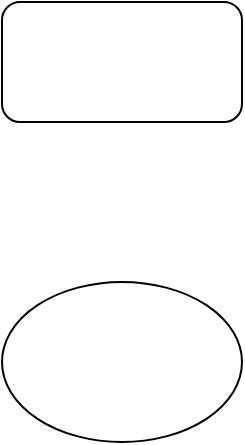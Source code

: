 <mxfile version="12.1.8" type="github" pages="1">
  <diagram id="xYYzmhv4AhwAKaXK-0AA" name="Page-1">
    <mxGraphModel dx="1536" dy="822" grid="1" gridSize="10" guides="1" tooltips="1" connect="1" arrows="1" fold="1" page="1" pageScale="1" pageWidth="850" pageHeight="1100" math="0" shadow="0">
      <root>
        <mxCell id="0"/>
        <mxCell id="1" parent="0"/>
        <mxCell id="ULWGMYzZgYN6fXfgwVwT-1" value="" style="rounded=1;whiteSpace=wrap;html=1;" vertex="1" parent="1">
          <mxGeometry x="350" y="170" width="120" height="60" as="geometry"/>
        </mxCell>
        <mxCell id="ULWGMYzZgYN6fXfgwVwT-2" value="" style="ellipse;whiteSpace=wrap;html=1;" vertex="1" parent="1">
          <mxGeometry x="350" y="310" width="120" height="80" as="geometry"/>
        </mxCell>
      </root>
    </mxGraphModel>
  </diagram>
</mxfile>
